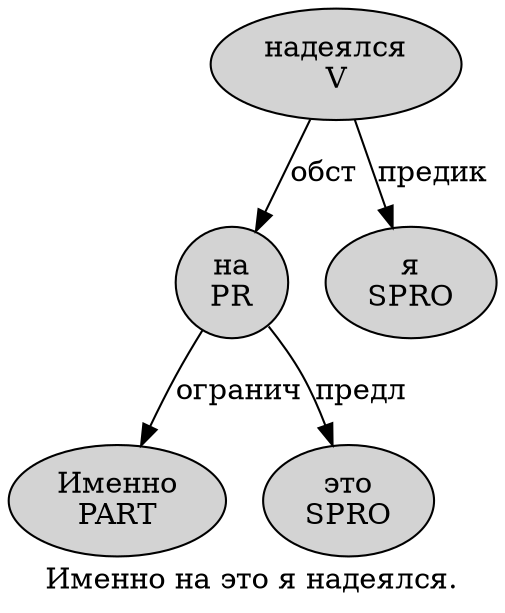 digraph SENTENCE_4012 {
	graph [label="Именно на это я надеялся."]
	node [style=filled]
		0 [label="Именно
PART" color="" fillcolor=lightgray penwidth=1 shape=ellipse]
		1 [label="на
PR" color="" fillcolor=lightgray penwidth=1 shape=ellipse]
		2 [label="это
SPRO" color="" fillcolor=lightgray penwidth=1 shape=ellipse]
		3 [label="я
SPRO" color="" fillcolor=lightgray penwidth=1 shape=ellipse]
		4 [label="надеялся
V" color="" fillcolor=lightgray penwidth=1 shape=ellipse]
			4 -> 1 [label="обст"]
			4 -> 3 [label="предик"]
			1 -> 0 [label="огранич"]
			1 -> 2 [label="предл"]
}